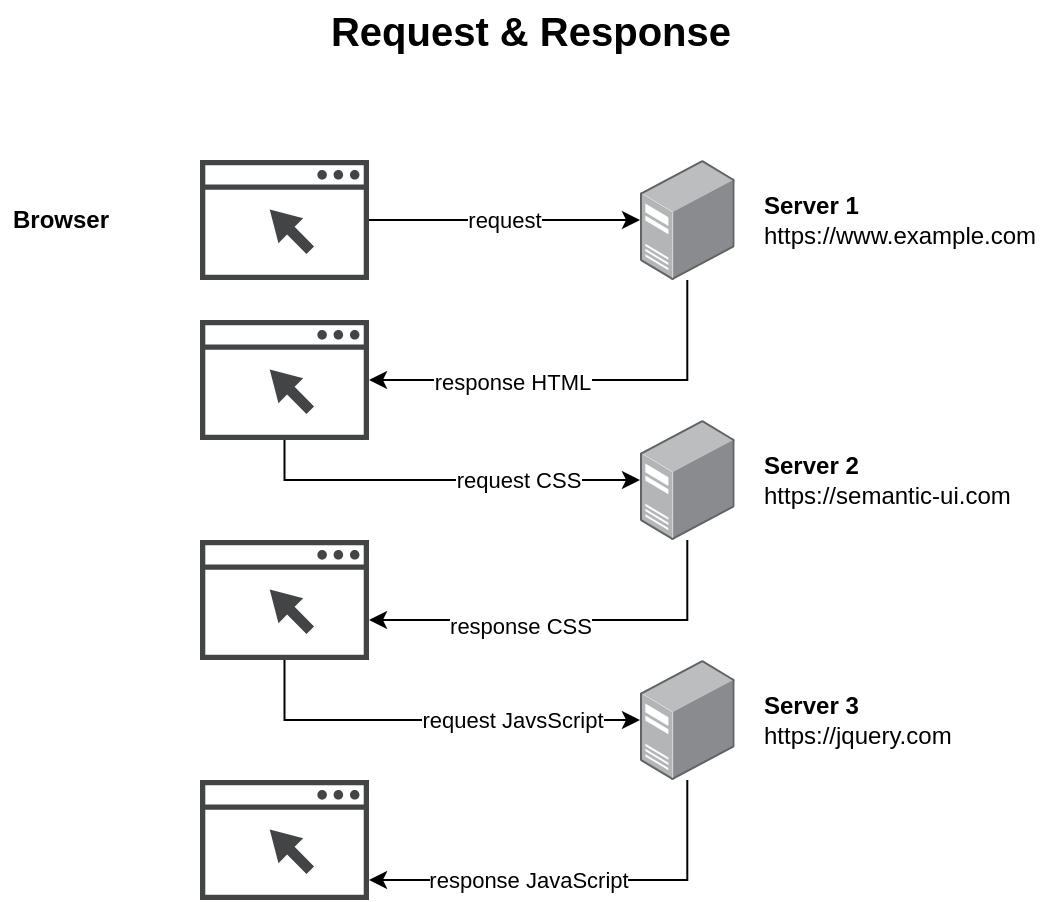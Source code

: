 <mxfile version="14.6.11" type="github" pages="2">
  <diagram id="IwOv3YlZUVAsn_aweAkh" name="Request &amp; Response">
    <mxGraphModel dx="1140" dy="934" grid="1" gridSize="10" guides="1" tooltips="1" connect="1" arrows="1" fold="1" page="1" pageScale="1" pageWidth="1169" pageHeight="827" math="0" shadow="0">
      <root>
        <mxCell id="0" />
        <mxCell id="1" parent="0" />
        <mxCell id="Hkld1g8VxO6-5qJbLP5S-1" value="" style="shape=image;html=1;verticalAlign=top;verticalLabelPosition=bottom;labelBackgroundColor=#ffffff;imageAspect=0;aspect=fixed;image=https://cdn1.iconfinder.com/data/icons/logotypes/32/chrome-128.png;fontColor=#000000;align=left;" vertex="1" parent="1">
          <mxGeometry x="390" y="289" width="20" height="20" as="geometry" />
        </mxCell>
        <mxCell id="Hkld1g8VxO6-5qJbLP5S-5" value="request" style="edgeStyle=orthogonalEdgeStyle;rounded=0;orthogonalLoop=1;jettySize=auto;html=1;fontColor=#000000;" edge="1" parent="1" source="Hkld1g8VxO6-5qJbLP5S-2" target="Hkld1g8VxO6-5qJbLP5S-4">
          <mxGeometry relative="1" as="geometry" />
        </mxCell>
        <mxCell id="Hkld1g8VxO6-5qJbLP5S-2" value="" style="pointerEvents=1;shadow=0;dashed=0;html=1;strokeColor=none;fillColor=#434445;aspect=fixed;labelPosition=center;verticalLabelPosition=bottom;verticalAlign=top;align=center;outlineConnect=0;shape=mxgraph.vvd.web_browser;labelBackgroundColor=#ffffff;fontColor=#000000;" vertex="1" parent="1">
          <mxGeometry x="420" y="269" width="84.51" height="60" as="geometry" />
        </mxCell>
        <mxCell id="Hkld1g8VxO6-5qJbLP5S-8" style="edgeStyle=orthogonalEdgeStyle;rounded=0;orthogonalLoop=1;jettySize=auto;html=1;fontColor=#000000;" edge="1" parent="1" source="Hkld1g8VxO6-5qJbLP5S-4" target="Hkld1g8VxO6-5qJbLP5S-7">
          <mxGeometry relative="1" as="geometry">
            <mxPoint x="540" y="399" as="targetPoint" />
            <Array as="points">
              <mxPoint x="664" y="379" />
            </Array>
          </mxGeometry>
        </mxCell>
        <mxCell id="Hkld1g8VxO6-5qJbLP5S-9" value="response HTML" style="edgeLabel;html=1;align=center;verticalAlign=middle;resizable=0;points=[];fontColor=#000000;" vertex="1" connectable="0" parent="Hkld1g8VxO6-5qJbLP5S-8">
          <mxGeometry x="0.315" y="1" relative="1" as="geometry">
            <mxPoint as="offset" />
          </mxGeometry>
        </mxCell>
        <mxCell id="Hkld1g8VxO6-5qJbLP5S-4" value="" style="points=[];aspect=fixed;html=1;align=center;shadow=0;dashed=0;image;image=img/lib/allied_telesis/computer_and_terminals/Server_Desktop.svg;labelBackgroundColor=#ffffff;fontColor=#000000;" vertex="1" parent="1">
          <mxGeometry x="640" y="269" width="47.33" height="60" as="geometry" />
        </mxCell>
        <mxCell id="Hkld1g8VxO6-5qJbLP5S-6" value="" style="shape=image;html=1;verticalAlign=top;verticalLabelPosition=bottom;labelBackgroundColor=#ffffff;imageAspect=0;aspect=fixed;image=https://cdn1.iconfinder.com/data/icons/logotypes/32/chrome-128.png;fontColor=#000000;align=left;" vertex="1" parent="1">
          <mxGeometry x="390" y="369" width="20" height="20" as="geometry" />
        </mxCell>
        <mxCell id="Hkld1g8VxO6-5qJbLP5S-13" value="request CSS" style="edgeStyle=orthogonalEdgeStyle;rounded=0;orthogonalLoop=1;jettySize=auto;html=1;fontColor=#000000;" edge="1" parent="1" source="Hkld1g8VxO6-5qJbLP5S-7" target="Hkld1g8VxO6-5qJbLP5S-12">
          <mxGeometry x="0.385" relative="1" as="geometry">
            <Array as="points">
              <mxPoint x="462" y="429" />
            </Array>
            <mxPoint as="offset" />
          </mxGeometry>
        </mxCell>
        <mxCell id="Hkld1g8VxO6-5qJbLP5S-7" value="" style="pointerEvents=1;shadow=0;dashed=0;html=1;strokeColor=none;fillColor=#434445;aspect=fixed;labelPosition=center;verticalLabelPosition=bottom;verticalAlign=top;align=center;outlineConnect=0;shape=mxgraph.vvd.web_browser;labelBackgroundColor=#ffffff;fontColor=#000000;" vertex="1" parent="1">
          <mxGeometry x="420" y="349" width="84.51" height="60" as="geometry" />
        </mxCell>
        <mxCell id="Hkld1g8VxO6-5qJbLP5S-10" value="" style="shape=image;html=1;verticalAlign=top;verticalLabelPosition=bottom;labelBackgroundColor=#ffffff;imageAspect=0;aspect=fixed;image=https://cdn4.iconfinder.com/data/icons/file-extension-names-vol-5-1/512/38-128.png;fontColor=#000000;align=left;" vertex="1" parent="1">
          <mxGeometry x="560" y="329" width="40" height="40" as="geometry" />
        </mxCell>
        <mxCell id="Hkld1g8VxO6-5qJbLP5S-16" style="edgeStyle=orthogonalEdgeStyle;rounded=0;orthogonalLoop=1;jettySize=auto;html=1;fontColor=#000000;" edge="1" parent="1" source="Hkld1g8VxO6-5qJbLP5S-12" target="Hkld1g8VxO6-5qJbLP5S-15">
          <mxGeometry relative="1" as="geometry">
            <Array as="points">
              <mxPoint x="664" y="499" />
            </Array>
          </mxGeometry>
        </mxCell>
        <mxCell id="Hkld1g8VxO6-5qJbLP5S-20" value="response CSS" style="edgeLabel;html=1;align=center;verticalAlign=middle;resizable=0;points=[];fontColor=#000000;" vertex="1" connectable="0" parent="Hkld1g8VxO6-5qJbLP5S-16">
          <mxGeometry x="0.339" y="3" relative="1" as="geometry">
            <mxPoint x="10" as="offset" />
          </mxGeometry>
        </mxCell>
        <mxCell id="Hkld1g8VxO6-5qJbLP5S-12" value="" style="points=[];aspect=fixed;html=1;align=center;shadow=0;dashed=0;image;image=img/lib/allied_telesis/computer_and_terminals/Server_Desktop.svg;labelBackgroundColor=#ffffff;fontColor=#000000;" vertex="1" parent="1">
          <mxGeometry x="640" y="399" width="47.33" height="60" as="geometry" />
        </mxCell>
        <mxCell id="Hkld1g8VxO6-5qJbLP5S-14" value="" style="shape=image;html=1;verticalAlign=top;verticalLabelPosition=bottom;labelBackgroundColor=#ffffff;imageAspect=0;aspect=fixed;image=https://cdn1.iconfinder.com/data/icons/logotypes/32/chrome-128.png;fontColor=#000000;align=left;" vertex="1" parent="1">
          <mxGeometry x="390" y="479" width="20" height="20" as="geometry" />
        </mxCell>
        <mxCell id="Hkld1g8VxO6-5qJbLP5S-15" value="" style="pointerEvents=1;shadow=0;dashed=0;html=1;strokeColor=none;fillColor=#434445;aspect=fixed;labelPosition=center;verticalLabelPosition=bottom;verticalAlign=top;align=center;outlineConnect=0;shape=mxgraph.vvd.web_browser;labelBackgroundColor=#ffffff;fontColor=#000000;" vertex="1" parent="1">
          <mxGeometry x="420" y="459" width="84.51" height="60" as="geometry" />
        </mxCell>
        <mxCell id="Hkld1g8VxO6-5qJbLP5S-17" value="" style="shape=image;html=1;verticalAlign=top;verticalLabelPosition=bottom;labelBackgroundColor=#ffffff;imageAspect=0;aspect=fixed;image=https://cdn1.iconfinder.com/data/icons/hawcons/32/700035-icon-77-document-file-css-128.png;fontColor=#000000;align=right;" vertex="1" parent="1">
          <mxGeometry x="560" y="454" width="40" height="40" as="geometry" />
        </mxCell>
        <mxCell id="Hkld1g8VxO6-5qJbLP5S-19" value="" style="shape=image;html=1;verticalAlign=top;verticalLabelPosition=bottom;labelBackgroundColor=#ffffff;imageAspect=0;aspect=fixed;image=https://cdn4.iconfinder.com/data/icons/file-extension-names-vol-8/512/27-128.png;fontColor=#000000;align=right;" vertex="1" parent="1">
          <mxGeometry x="560" y="579" width="40" height="40" as="geometry" />
        </mxCell>
        <mxCell id="Hkld1g8VxO6-5qJbLP5S-27" value="request JavsScript" style="edgeStyle=orthogonalEdgeStyle;rounded=0;orthogonalLoop=1;jettySize=auto;html=1;fontColor=#000000;" edge="1" parent="1" target="Hkld1g8VxO6-5qJbLP5S-30" source="Hkld1g8VxO6-5qJbLP5S-15">
          <mxGeometry x="0.385" relative="1" as="geometry">
            <mxPoint x="440" y="619" as="sourcePoint" />
            <Array as="points">
              <mxPoint x="462" y="549" />
            </Array>
            <mxPoint as="offset" />
          </mxGeometry>
        </mxCell>
        <mxCell id="Hkld1g8VxO6-5qJbLP5S-28" style="edgeStyle=orthogonalEdgeStyle;rounded=0;orthogonalLoop=1;jettySize=auto;html=1;fontColor=#000000;" edge="1" parent="1" source="Hkld1g8VxO6-5qJbLP5S-30" target="Hkld1g8VxO6-5qJbLP5S-32">
          <mxGeometry relative="1" as="geometry">
            <Array as="points">
              <mxPoint x="664" y="629" />
            </Array>
          </mxGeometry>
        </mxCell>
        <mxCell id="Hkld1g8VxO6-5qJbLP5S-29" value="response JavaScript" style="edgeLabel;html=1;align=center;verticalAlign=middle;resizable=0;points=[];fontColor=#000000;" vertex="1" connectable="0" parent="Hkld1g8VxO6-5qJbLP5S-28">
          <mxGeometry x="0.339" y="3" relative="1" as="geometry">
            <mxPoint x="10" y="-3" as="offset" />
          </mxGeometry>
        </mxCell>
        <mxCell id="Hkld1g8VxO6-5qJbLP5S-30" value="" style="points=[];aspect=fixed;html=1;align=center;shadow=0;dashed=0;image;image=img/lib/allied_telesis/computer_and_terminals/Server_Desktop.svg;labelBackgroundColor=#ffffff;fontColor=#000000;" vertex="1" parent="1">
          <mxGeometry x="640" y="519" width="47.33" height="60" as="geometry" />
        </mxCell>
        <mxCell id="Hkld1g8VxO6-5qJbLP5S-31" value="" style="shape=image;html=1;verticalAlign=top;verticalLabelPosition=bottom;labelBackgroundColor=#ffffff;imageAspect=0;aspect=fixed;image=https://cdn1.iconfinder.com/data/icons/logotypes/32/chrome-128.png;fontColor=#000000;align=left;" vertex="1" parent="1">
          <mxGeometry x="390" y="599" width="20" height="20" as="geometry" />
        </mxCell>
        <mxCell id="Hkld1g8VxO6-5qJbLP5S-32" value="" style="pointerEvents=1;shadow=0;dashed=0;html=1;strokeColor=none;fillColor=#434445;aspect=fixed;labelPosition=center;verticalLabelPosition=bottom;verticalAlign=top;align=center;outlineConnect=0;shape=mxgraph.vvd.web_browser;labelBackgroundColor=#ffffff;fontColor=#000000;" vertex="1" parent="1">
          <mxGeometry x="420" y="579" width="84.51" height="60" as="geometry" />
        </mxCell>
        <mxCell id="Hkld1g8VxO6-5qJbLP5S-36" value="Request &amp;amp; Response" style="text;html=1;align=center;verticalAlign=middle;resizable=0;points=[];autosize=1;strokeColor=none;fontColor=#000000;fontSize=20;fontStyle=1" vertex="1" parent="1">
          <mxGeometry x="475" y="189" width="220" height="30" as="geometry" />
        </mxCell>
        <mxCell id="Hkld1g8VxO6-5qJbLP5S-37" value="&lt;font style=&quot;font-size: 12px&quot;&gt;&lt;b&gt;Server 1&lt;/b&gt;&lt;br&gt;https://www.example.com&lt;/font&gt;" style="text;html=1;align=left;verticalAlign=middle;resizable=0;points=[];autosize=1;strokeColor=none;fontSize=12;fontColor=#000000;" vertex="1" parent="1">
          <mxGeometry x="700" y="284" width="150" height="30" as="geometry" />
        </mxCell>
        <mxCell id="Hkld1g8VxO6-5qJbLP5S-40" value="&lt;font style=&quot;font-size: 12px&quot;&gt;&lt;b&gt;Server 2&lt;/b&gt;&lt;br&gt;https://semantic-ui.com&lt;/font&gt;" style="text;html=1;align=left;verticalAlign=middle;resizable=0;points=[];autosize=1;strokeColor=none;fontSize=12;fontColor=#000000;" vertex="1" parent="1">
          <mxGeometry x="700" y="414" width="140" height="30" as="geometry" />
        </mxCell>
        <mxCell id="Hkld1g8VxO6-5qJbLP5S-41" value="&lt;font style=&quot;font-size: 12px&quot;&gt;&lt;b&gt;Server 3&lt;/b&gt;&lt;br&gt;https://jquery.com&lt;/font&gt;" style="text;html=1;align=left;verticalAlign=middle;resizable=0;points=[];autosize=1;strokeColor=none;fontSize=12;fontColor=#000000;" vertex="1" parent="1">
          <mxGeometry x="700" y="534" width="110" height="30" as="geometry" />
        </mxCell>
        <mxCell id="Hkld1g8VxO6-5qJbLP5S-42" value="Browser" style="text;html=1;align=center;verticalAlign=middle;resizable=0;points=[];autosize=1;strokeColor=none;fontSize=12;fontColor=#000000;fontStyle=1" vertex="1" parent="1">
          <mxGeometry x="320" y="289" width="60" height="20" as="geometry" />
        </mxCell>
      </root>
    </mxGraphModel>
  </diagram>
  <diagram name="JSONP" id="XFdUhYCwdGihSIXZRGL1">
    <mxGraphModel dx="798" dy="654" grid="1" gridSize="10" guides="1" tooltips="1" connect="1" arrows="1" fold="1" page="1" pageScale="1" pageWidth="1169" pageHeight="827" math="0" shadow="0">
      <root>
        <mxCell id="ts6jT1zV3RGhBMUQkFcb-0" />
        <mxCell id="ts6jT1zV3RGhBMUQkFcb-1" parent="ts6jT1zV3RGhBMUQkFcb-0" />
        <mxCell id="ts6jT1zV3RGhBMUQkFcb-2" value="" style="shape=image;html=1;verticalAlign=top;verticalLabelPosition=bottom;labelBackgroundColor=#ffffff;imageAspect=0;aspect=fixed;image=https://cdn1.iconfinder.com/data/icons/logotypes/32/chrome-128.png;fontColor=#000000;align=left;" vertex="1" parent="ts6jT1zV3RGhBMUQkFcb-1">
          <mxGeometry x="230" y="220" width="20" height="20" as="geometry" />
        </mxCell>
        <mxCell id="ts6jT1zV3RGhBMUQkFcb-3" value="request" style="edgeStyle=orthogonalEdgeStyle;rounded=0;orthogonalLoop=1;jettySize=auto;html=1;fontColor=#000000;" edge="1" parent="ts6jT1zV3RGhBMUQkFcb-1" source="ts6jT1zV3RGhBMUQkFcb-4" target="ts6jT1zV3RGhBMUQkFcb-7">
          <mxGeometry relative="1" as="geometry" />
        </mxCell>
        <mxCell id="ts6jT1zV3RGhBMUQkFcb-4" value="" style="pointerEvents=1;shadow=0;dashed=0;html=1;strokeColor=none;fillColor=#434445;aspect=fixed;labelPosition=center;verticalLabelPosition=bottom;verticalAlign=top;align=center;outlineConnect=0;shape=mxgraph.vvd.web_browser;labelBackgroundColor=#ffffff;fontColor=#000000;" vertex="1" parent="ts6jT1zV3RGhBMUQkFcb-1">
          <mxGeometry x="260" y="200" width="84.51" height="60" as="geometry" />
        </mxCell>
        <mxCell id="ts6jT1zV3RGhBMUQkFcb-5" style="edgeStyle=orthogonalEdgeStyle;rounded=0;orthogonalLoop=1;jettySize=auto;html=1;fontColor=#000000;" edge="1" parent="ts6jT1zV3RGhBMUQkFcb-1" source="ts6jT1zV3RGhBMUQkFcb-7" target="ts6jT1zV3RGhBMUQkFcb-10">
          <mxGeometry relative="1" as="geometry">
            <mxPoint x="380" y="330" as="targetPoint" />
            <Array as="points">
              <mxPoint x="504" y="310" />
            </Array>
          </mxGeometry>
        </mxCell>
        <mxCell id="ts6jT1zV3RGhBMUQkFcb-6" value="response HTML" style="edgeLabel;html=1;align=center;verticalAlign=middle;resizable=0;points=[];fontColor=#000000;" vertex="1" connectable="0" parent="ts6jT1zV3RGhBMUQkFcb-5">
          <mxGeometry x="0.315" y="1" relative="1" as="geometry">
            <mxPoint as="offset" />
          </mxGeometry>
        </mxCell>
        <mxCell id="ts6jT1zV3RGhBMUQkFcb-7" value="" style="points=[];aspect=fixed;html=1;align=center;shadow=0;dashed=0;image;image=img/lib/allied_telesis/computer_and_terminals/Server_Desktop.svg;labelBackgroundColor=#ffffff;fontColor=#000000;" vertex="1" parent="ts6jT1zV3RGhBMUQkFcb-1">
          <mxGeometry x="480" y="200" width="47.33" height="60" as="geometry" />
        </mxCell>
        <mxCell id="ts6jT1zV3RGhBMUQkFcb-8" value="" style="shape=image;html=1;verticalAlign=top;verticalLabelPosition=bottom;labelBackgroundColor=#ffffff;imageAspect=0;aspect=fixed;image=https://cdn1.iconfinder.com/data/icons/logotypes/32/chrome-128.png;fontColor=#000000;align=left;" vertex="1" parent="ts6jT1zV3RGhBMUQkFcb-1">
          <mxGeometry x="230" y="300" width="20" height="20" as="geometry" />
        </mxCell>
        <mxCell id="ts6jT1zV3RGhBMUQkFcb-9" value="request CSS" style="edgeStyle=orthogonalEdgeStyle;rounded=0;orthogonalLoop=1;jettySize=auto;html=1;fontColor=#000000;" edge="1" parent="ts6jT1zV3RGhBMUQkFcb-1" source="ts6jT1zV3RGhBMUQkFcb-10" target="ts6jT1zV3RGhBMUQkFcb-14">
          <mxGeometry x="0.385" relative="1" as="geometry">
            <Array as="points">
              <mxPoint x="302" y="360" />
            </Array>
            <mxPoint as="offset" />
          </mxGeometry>
        </mxCell>
        <mxCell id="ts6jT1zV3RGhBMUQkFcb-10" value="" style="pointerEvents=1;shadow=0;dashed=0;html=1;strokeColor=none;fillColor=#434445;aspect=fixed;labelPosition=center;verticalLabelPosition=bottom;verticalAlign=top;align=center;outlineConnect=0;shape=mxgraph.vvd.web_browser;labelBackgroundColor=#ffffff;fontColor=#000000;" vertex="1" parent="ts6jT1zV3RGhBMUQkFcb-1">
          <mxGeometry x="260" y="280" width="84.51" height="60" as="geometry" />
        </mxCell>
        <mxCell id="ts6jT1zV3RGhBMUQkFcb-11" value="" style="shape=image;html=1;verticalAlign=top;verticalLabelPosition=bottom;labelBackgroundColor=#ffffff;imageAspect=0;aspect=fixed;image=https://cdn4.iconfinder.com/data/icons/file-extension-names-vol-5-1/512/38-128.png;fontColor=#000000;align=left;" vertex="1" parent="ts6jT1zV3RGhBMUQkFcb-1">
          <mxGeometry x="400" y="260" width="40" height="40" as="geometry" />
        </mxCell>
        <mxCell id="ts6jT1zV3RGhBMUQkFcb-12" style="edgeStyle=orthogonalEdgeStyle;rounded=0;orthogonalLoop=1;jettySize=auto;html=1;fontColor=#000000;" edge="1" parent="ts6jT1zV3RGhBMUQkFcb-1" source="ts6jT1zV3RGhBMUQkFcb-14" target="ts6jT1zV3RGhBMUQkFcb-16">
          <mxGeometry relative="1" as="geometry">
            <Array as="points">
              <mxPoint x="504" y="430" />
            </Array>
          </mxGeometry>
        </mxCell>
        <mxCell id="ts6jT1zV3RGhBMUQkFcb-13" value="response CSS" style="edgeLabel;html=1;align=center;verticalAlign=middle;resizable=0;points=[];fontColor=#000000;" vertex="1" connectable="0" parent="ts6jT1zV3RGhBMUQkFcb-12">
          <mxGeometry x="0.339" y="3" relative="1" as="geometry">
            <mxPoint x="10" as="offset" />
          </mxGeometry>
        </mxCell>
        <mxCell id="ts6jT1zV3RGhBMUQkFcb-14" value="" style="points=[];aspect=fixed;html=1;align=center;shadow=0;dashed=0;image;image=img/lib/allied_telesis/computer_and_terminals/Server_Desktop.svg;labelBackgroundColor=#ffffff;fontColor=#000000;" vertex="1" parent="ts6jT1zV3RGhBMUQkFcb-1">
          <mxGeometry x="480" y="330" width="47.33" height="60" as="geometry" />
        </mxCell>
        <mxCell id="ts6jT1zV3RGhBMUQkFcb-15" value="" style="shape=image;html=1;verticalAlign=top;verticalLabelPosition=bottom;labelBackgroundColor=#ffffff;imageAspect=0;aspect=fixed;image=https://cdn1.iconfinder.com/data/icons/logotypes/32/chrome-128.png;fontColor=#000000;align=left;" vertex="1" parent="ts6jT1zV3RGhBMUQkFcb-1">
          <mxGeometry x="230" y="410" width="20" height="20" as="geometry" />
        </mxCell>
        <mxCell id="ts6jT1zV3RGhBMUQkFcb-16" value="" style="pointerEvents=1;shadow=0;dashed=0;html=1;strokeColor=none;fillColor=#434445;aspect=fixed;labelPosition=center;verticalLabelPosition=bottom;verticalAlign=top;align=center;outlineConnect=0;shape=mxgraph.vvd.web_browser;labelBackgroundColor=#ffffff;fontColor=#000000;" vertex="1" parent="ts6jT1zV3RGhBMUQkFcb-1">
          <mxGeometry x="260" y="390" width="84.51" height="60" as="geometry" />
        </mxCell>
        <mxCell id="ts6jT1zV3RGhBMUQkFcb-17" value="" style="shape=image;html=1;verticalAlign=top;verticalLabelPosition=bottom;labelBackgroundColor=#ffffff;imageAspect=0;aspect=fixed;image=https://cdn1.iconfinder.com/data/icons/hawcons/32/700035-icon-77-document-file-css-128.png;fontColor=#000000;align=right;" vertex="1" parent="ts6jT1zV3RGhBMUQkFcb-1">
          <mxGeometry x="400" y="385" width="40" height="40" as="geometry" />
        </mxCell>
        <mxCell id="ts6jT1zV3RGhBMUQkFcb-18" value="" style="shape=image;html=1;verticalAlign=top;verticalLabelPosition=bottom;labelBackgroundColor=#ffffff;imageAspect=0;aspect=fixed;image=https://cdn4.iconfinder.com/data/icons/file-extension-names-vol-8/512/27-128.png;fontColor=#000000;align=right;" vertex="1" parent="ts6jT1zV3RGhBMUQkFcb-1">
          <mxGeometry x="400" y="510" width="40" height="40" as="geometry" />
        </mxCell>
        <mxCell id="ts6jT1zV3RGhBMUQkFcb-19" value="request JavsScript" style="edgeStyle=orthogonalEdgeStyle;rounded=0;orthogonalLoop=1;jettySize=auto;html=1;fontColor=#000000;" edge="1" parent="ts6jT1zV3RGhBMUQkFcb-1" source="ts6jT1zV3RGhBMUQkFcb-16" target="ts6jT1zV3RGhBMUQkFcb-22">
          <mxGeometry x="0.385" relative="1" as="geometry">
            <mxPoint x="280" y="550" as="sourcePoint" />
            <Array as="points">
              <mxPoint x="302" y="480" />
            </Array>
            <mxPoint as="offset" />
          </mxGeometry>
        </mxCell>
        <mxCell id="ts6jT1zV3RGhBMUQkFcb-20" style="edgeStyle=orthogonalEdgeStyle;rounded=0;orthogonalLoop=1;jettySize=auto;html=1;fontColor=#000000;" edge="1" parent="ts6jT1zV3RGhBMUQkFcb-1" source="ts6jT1zV3RGhBMUQkFcb-22" target="ts6jT1zV3RGhBMUQkFcb-24">
          <mxGeometry relative="1" as="geometry">
            <Array as="points">
              <mxPoint x="504" y="560" />
            </Array>
          </mxGeometry>
        </mxCell>
        <mxCell id="ts6jT1zV3RGhBMUQkFcb-21" value="response JavaScript" style="edgeLabel;html=1;align=center;verticalAlign=middle;resizable=0;points=[];fontColor=#000000;" vertex="1" connectable="0" parent="ts6jT1zV3RGhBMUQkFcb-20">
          <mxGeometry x="0.339" y="3" relative="1" as="geometry">
            <mxPoint x="10" y="-3" as="offset" />
          </mxGeometry>
        </mxCell>
        <mxCell id="ts6jT1zV3RGhBMUQkFcb-22" value="" style="points=[];aspect=fixed;html=1;align=center;shadow=0;dashed=0;image;image=img/lib/allied_telesis/computer_and_terminals/Server_Desktop.svg;labelBackgroundColor=#ffffff;fontColor=#000000;" vertex="1" parent="ts6jT1zV3RGhBMUQkFcb-1">
          <mxGeometry x="480" y="450" width="47.33" height="60" as="geometry" />
        </mxCell>
        <mxCell id="ts6jT1zV3RGhBMUQkFcb-23" value="" style="shape=image;html=1;verticalAlign=top;verticalLabelPosition=bottom;labelBackgroundColor=#ffffff;imageAspect=0;aspect=fixed;image=https://cdn1.iconfinder.com/data/icons/logotypes/32/chrome-128.png;fontColor=#000000;align=left;" vertex="1" parent="ts6jT1zV3RGhBMUQkFcb-1">
          <mxGeometry x="230" y="530" width="20" height="20" as="geometry" />
        </mxCell>
        <mxCell id="ts6jT1zV3RGhBMUQkFcb-24" value="" style="pointerEvents=1;shadow=0;dashed=0;html=1;strokeColor=none;fillColor=#434445;aspect=fixed;labelPosition=center;verticalLabelPosition=bottom;verticalAlign=top;align=center;outlineConnect=0;shape=mxgraph.vvd.web_browser;labelBackgroundColor=#ffffff;fontColor=#000000;" vertex="1" parent="ts6jT1zV3RGhBMUQkFcb-1">
          <mxGeometry x="260" y="510" width="84.51" height="60" as="geometry" />
        </mxCell>
        <mxCell id="ts6jT1zV3RGhBMUQkFcb-25" value="JSONP" style="text;html=1;align=center;verticalAlign=middle;resizable=0;points=[];autosize=1;strokeColor=none;fontColor=#000000;fontSize=20;fontStyle=1" vertex="1" parent="ts6jT1zV3RGhBMUQkFcb-1">
          <mxGeometry x="370" y="120" width="80" height="30" as="geometry" />
        </mxCell>
        <mxCell id="ts6jT1zV3RGhBMUQkFcb-26" value="&lt;font style=&quot;font-size: 12px&quot;&gt;&lt;b&gt;Server 1&lt;/b&gt;&lt;br&gt;https://www.example.com&lt;/font&gt;" style="text;html=1;align=left;verticalAlign=middle;resizable=0;points=[];autosize=1;strokeColor=none;fontSize=12;fontColor=#000000;" vertex="1" parent="ts6jT1zV3RGhBMUQkFcb-1">
          <mxGeometry x="540" y="215" width="150" height="30" as="geometry" />
        </mxCell>
        <mxCell id="ts6jT1zV3RGhBMUQkFcb-27" value="&lt;font style=&quot;font-size: 12px&quot;&gt;&lt;b&gt;Server 2&lt;/b&gt;&lt;br&gt;https://semantic-ui.com&lt;/font&gt;" style="text;html=1;align=left;verticalAlign=middle;resizable=0;points=[];autosize=1;strokeColor=none;fontSize=12;fontColor=#000000;" vertex="1" parent="ts6jT1zV3RGhBMUQkFcb-1">
          <mxGeometry x="540" y="345" width="140" height="30" as="geometry" />
        </mxCell>
        <mxCell id="ts6jT1zV3RGhBMUQkFcb-28" value="&lt;font style=&quot;font-size: 12px&quot;&gt;&lt;b&gt;Server 3&lt;/b&gt;&lt;br&gt;https://jquery.com&lt;/font&gt;" style="text;html=1;align=left;verticalAlign=middle;resizable=0;points=[];autosize=1;strokeColor=none;fontSize=12;fontColor=#000000;" vertex="1" parent="ts6jT1zV3RGhBMUQkFcb-1">
          <mxGeometry x="540" y="465" width="110" height="30" as="geometry" />
        </mxCell>
        <mxCell id="ts6jT1zV3RGhBMUQkFcb-29" value="Browser" style="text;html=1;align=center;verticalAlign=middle;resizable=0;points=[];autosize=1;strokeColor=none;fontSize=12;fontColor=#000000;fontStyle=1" vertex="1" parent="ts6jT1zV3RGhBMUQkFcb-1">
          <mxGeometry x="160" y="220" width="60" height="20" as="geometry" />
        </mxCell>
      </root>
    </mxGraphModel>
  </diagram>
</mxfile>
